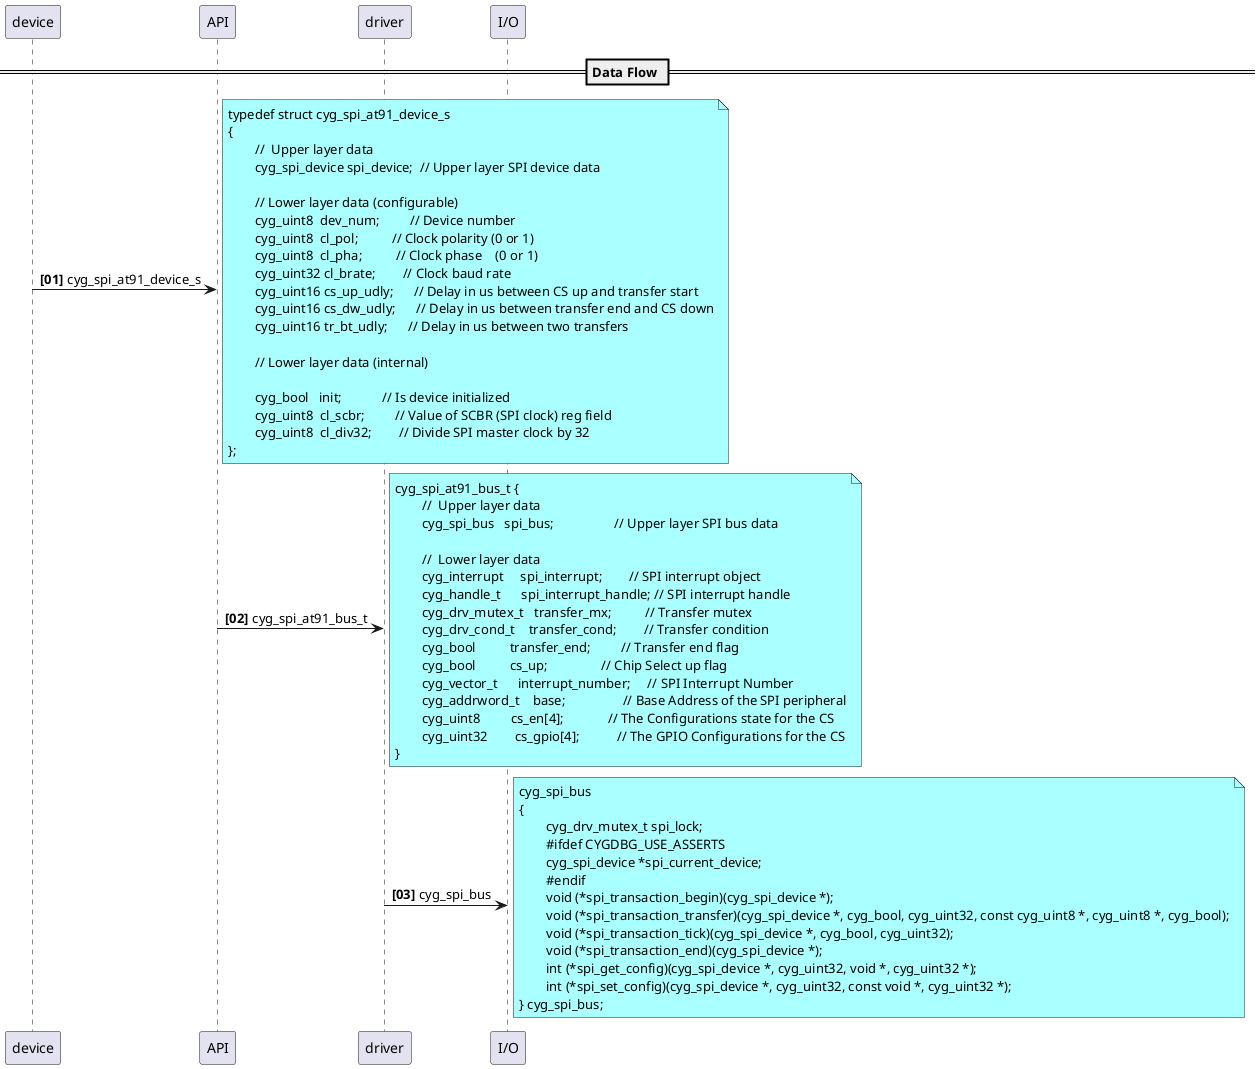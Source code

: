 @startuml
== Data Flow ==

autonumber "<b>[00]"
device -> API :  cyg_spi_at91_device_s
note right #AAFFFF
	typedef struct cyg_spi_at91_device_s
	{
		//  Upper layer data
		cyg_spi_device spi_device;  // Upper layer SPI device data

		// Lower layer data (configurable)
		cyg_uint8  dev_num;         // Device number
		cyg_uint8  cl_pol;          // Clock polarity (0 or 1)
		cyg_uint8  cl_pha;          // Clock phase    (0 or 1)
		cyg_uint32 cl_brate;        // Clock baud rate
		cyg_uint16 cs_up_udly;      // Delay in us between CS up and transfer start
		cyg_uint16 cs_dw_udly;      // Delay in us between transfer end and CS down
		cyg_uint16 tr_bt_udly;      // Delay in us between two transfers

		// Lower layer data (internal)

		cyg_bool   init;            // Is device initialized
		cyg_uint8  cl_scbr;         // Value of SCBR (SPI clock) reg field
		cyg_uint8  cl_div32;        // Divide SPI master clock by 32
	};
end note

API -> "driver" :  cyg_spi_at91_bus_t
note right #AAFFFF
	cyg_spi_at91_bus_t {
		//  Upper layer data 
		cyg_spi_bus   spi_bus;                  // Upper layer SPI bus data

		//  Lower layer data 
		cyg_interrupt     spi_interrupt;        // SPI interrupt object
		cyg_handle_t      spi_interrupt_handle; // SPI interrupt handle
		cyg_drv_mutex_t   transfer_mx;          // Transfer mutex
		cyg_drv_cond_t    transfer_cond;        // Transfer condition
		cyg_bool          transfer_end;         // Transfer end flag
		cyg_bool          cs_up;                // Chip Select up flag 
		cyg_vector_t      interrupt_number;     // SPI Interrupt Number
		cyg_addrword_t    base;                 // Base Address of the SPI peripheral
		cyg_uint8         cs_en[4];             // The Configurations state for the CS
		cyg_uint32        cs_gpio[4];           // The GPIO Configurations for the CS
	}
end note

"driver" -> "I/O" :  cyg_spi_bus
note right #AAFFFF
	cyg_spi_bus
	{
		cyg_drv_mutex_t spi_lock;
		#ifdef CYGDBG_USE_ASSERTS
		cyg_spi_device *spi_current_device;
		#endif
		void (*spi_transaction_begin)(cyg_spi_device *);
		void (*spi_transaction_transfer)(cyg_spi_device *, cyg_bool, cyg_uint32, const cyg_uint8 *, cyg_uint8 *, cyg_bool);
		void (*spi_transaction_tick)(cyg_spi_device *, cyg_bool, cyg_uint32);
		void (*spi_transaction_end)(cyg_spi_device *);
		int (*spi_get_config)(cyg_spi_device *, cyg_uint32, void *, cyg_uint32 *);
		int (*spi_set_config)(cyg_spi_device *, cyg_uint32, const void *, cyg_uint32 *);
	} cyg_spi_bus;
end note
@enduml
